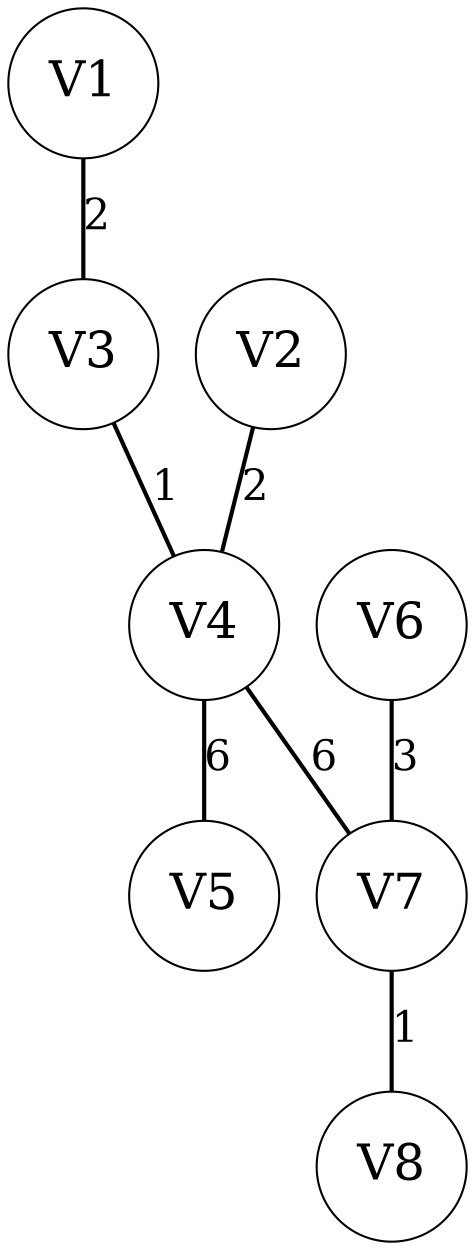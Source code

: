 graph "grafo" {
node [width=1.0,height=1.0];
N1 [label="V1",fontsize=24];
N2 [label="V2",fontsize=24];
N3 [label="V3",fontsize=24];
N4 [label="V4",fontsize=24];
N5 [label="V5",fontsize=24];
N6 [label="V6",fontsize=24];
N7 [label="V7",fontsize=24];
N8 [label="V8",fontsize=24];
N1 -- N3 [label=2,weight=1,style="setlinewidth(2.0)",fontsize=20];
N2 -- N4 [label=2,weight=1,style="setlinewidth(2.0)",fontsize=20];
N3 -- N4 [label=1,weight=1,style="setlinewidth(2.0)",fontsize=20];
N4 -- N5 [label=6,weight=1,style="setlinewidth(2.0)",fontsize=20];
N4 -- N7 [label=6,weight=1,style="setlinewidth(2.0)",fontsize=20];
N6 -- N7 [label=3,weight=1,style="setlinewidth(2.0)",fontsize=20];
N7 -- N8 [label=1,weight=1,style="setlinewidth(2.0)",fontsize=20];
}
